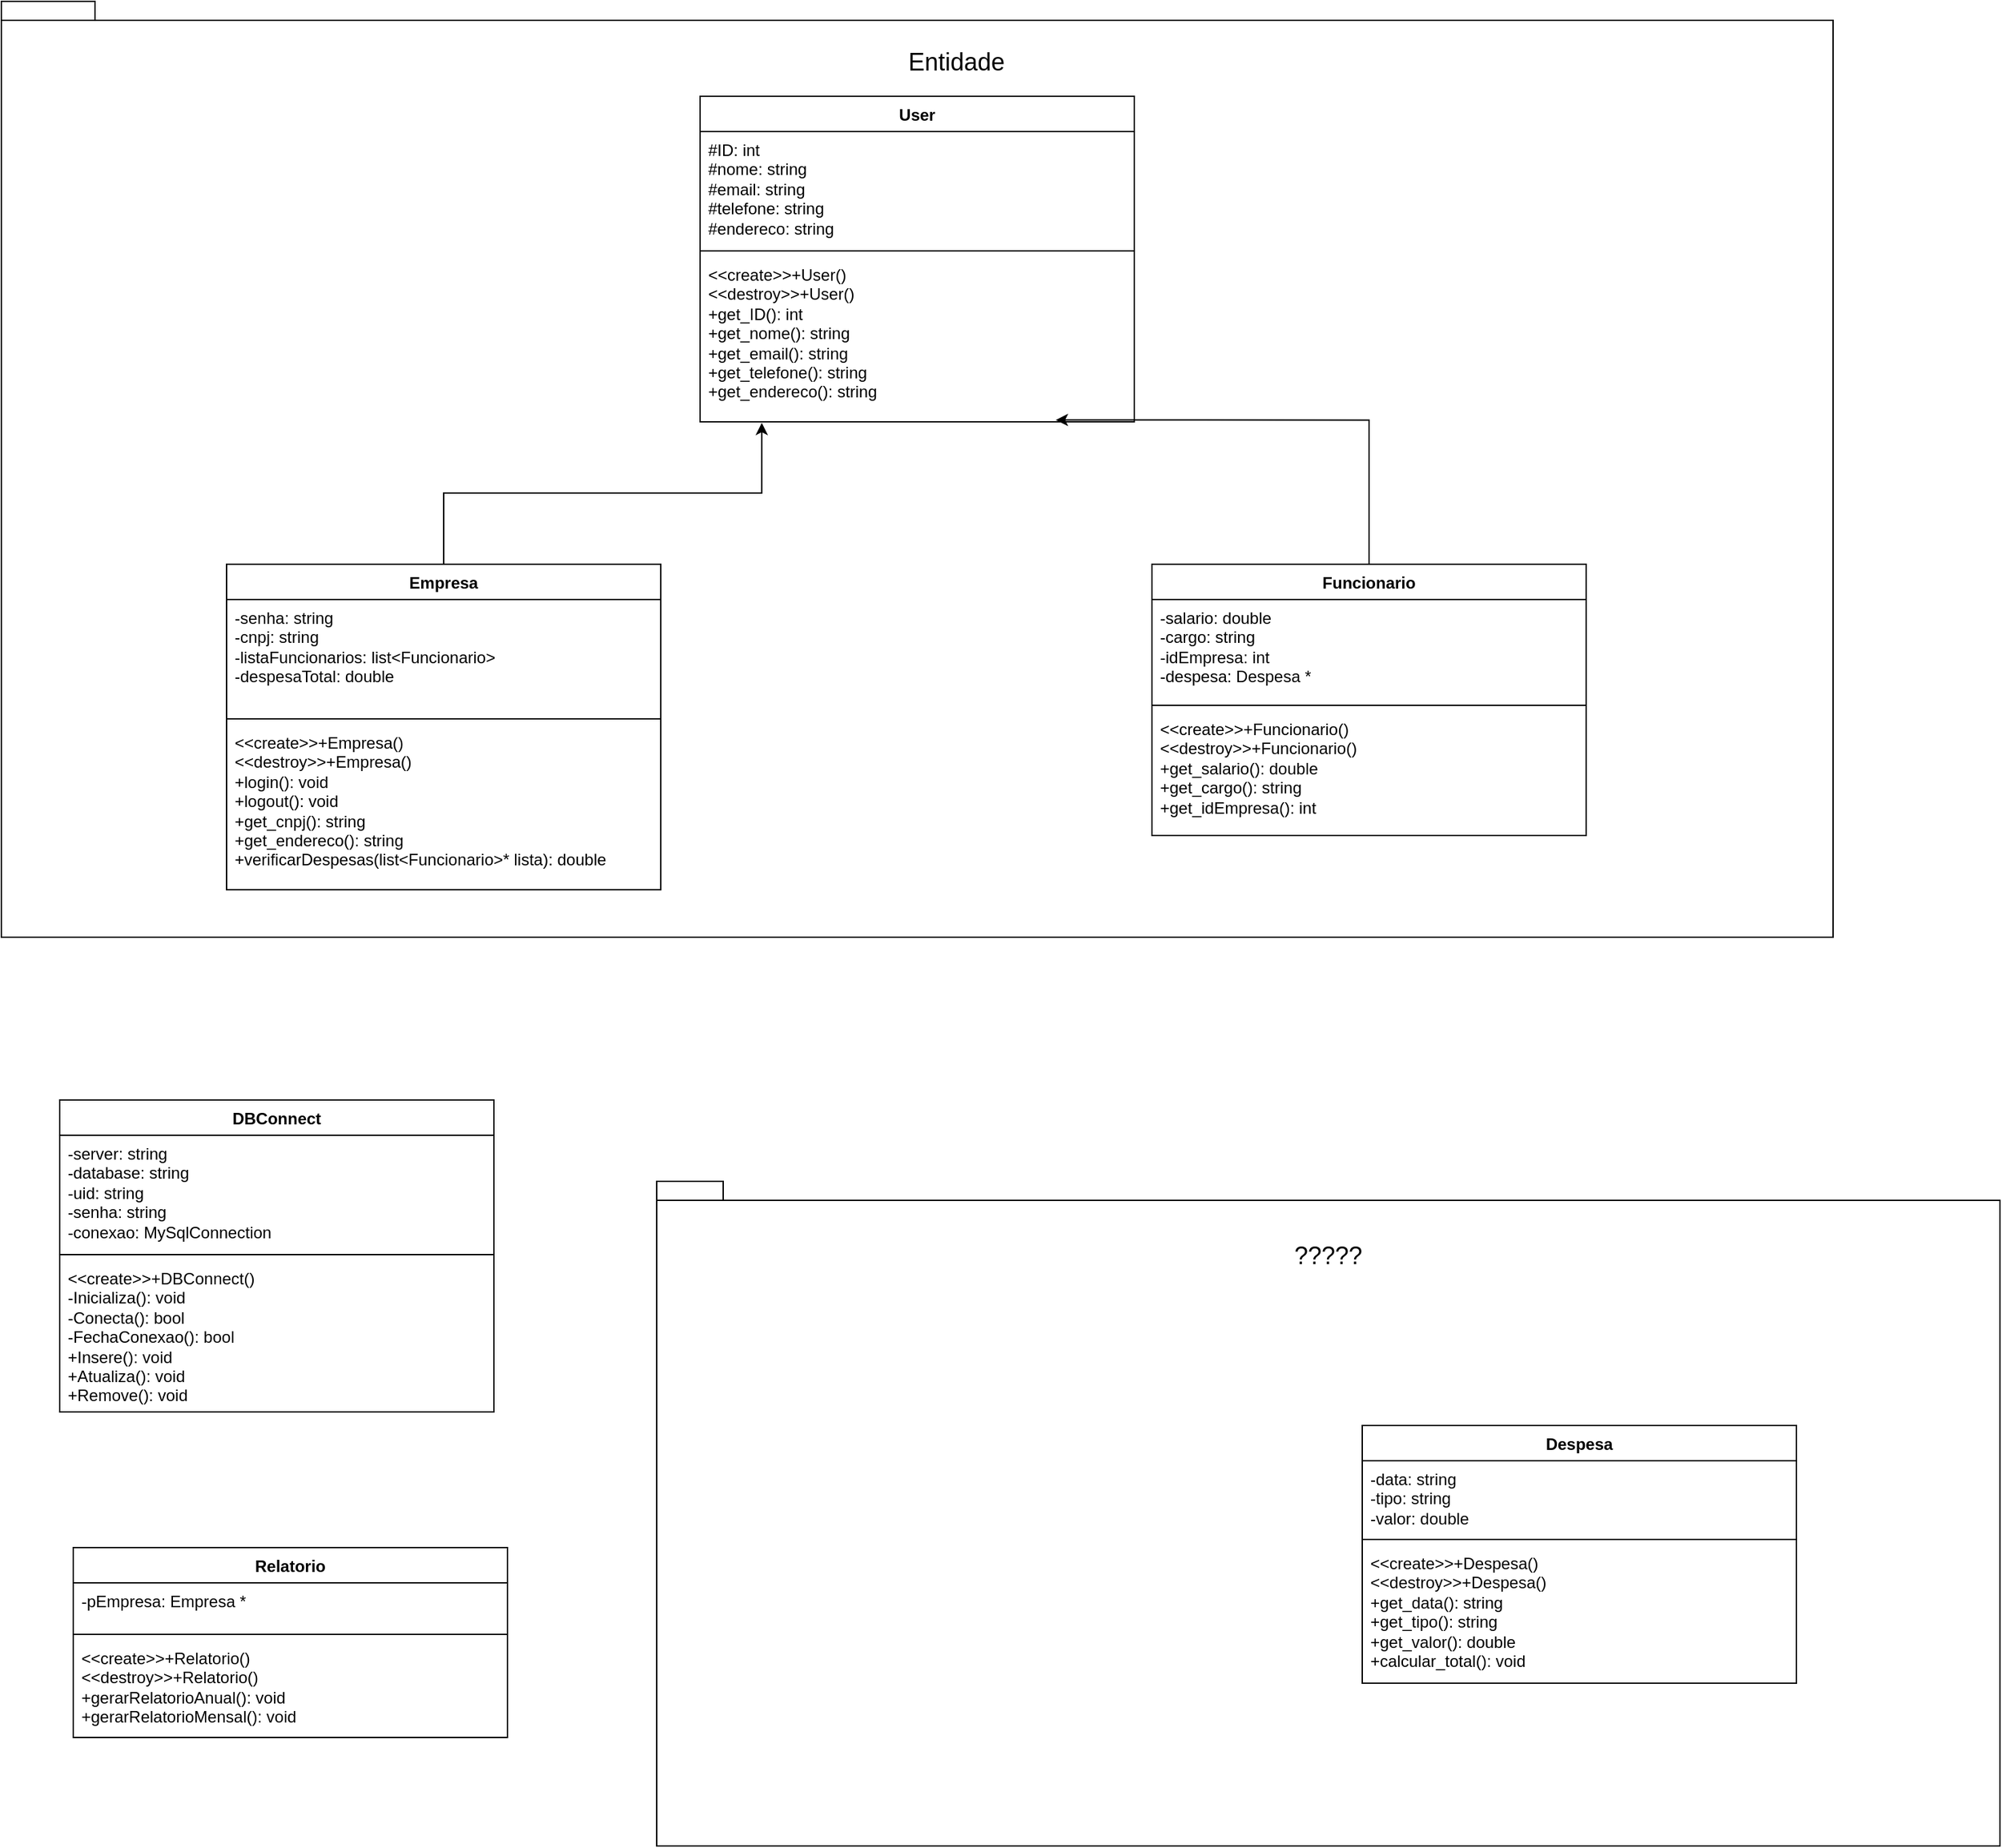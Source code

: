 <mxfile version="24.8.4">
  <diagram name="Página-1" id="xVppTYWSLuhgbpIBNBVG">
    <mxGraphModel dx="1290" dy="603" grid="1" gridSize="10" guides="1" tooltips="1" connect="1" arrows="1" fold="1" page="1" pageScale="1" pageWidth="827" pageHeight="1169" math="0" shadow="0">
      <root>
        <mxCell id="0" />
        <mxCell id="1" parent="0" />
        <mxCell id="wjM78Z9Hd9G8PXhaCGz0-3" value="" style="shape=folder;fontStyle=1;spacingTop=10;tabWidth=40;tabHeight=14;tabPosition=left;html=1;whiteSpace=wrap;" parent="1" vertex="1">
          <mxGeometry x="1020" y="920" width="990" height="490" as="geometry" />
        </mxCell>
        <mxCell id="wjM78Z9Hd9G8PXhaCGz0-1" value="" style="shape=folder;fontStyle=1;spacingTop=10;tabWidth=40;tabHeight=14;tabPosition=left;html=1;whiteSpace=wrap;" parent="1" vertex="1">
          <mxGeometry x="537" y="50" width="1350" height="690" as="geometry" />
        </mxCell>
        <mxCell id="4lN7bgh5_-2P6vui4onR-1" value="User" style="swimlane;fontStyle=1;align=center;verticalAlign=top;childLayout=stackLayout;horizontal=1;startSize=26;horizontalStack=0;resizeParent=1;resizeParentMax=0;resizeLast=0;collapsible=1;marginBottom=0;whiteSpace=wrap;html=1;" parent="1" vertex="1">
          <mxGeometry x="1052" y="120" width="320" height="240" as="geometry" />
        </mxCell>
        <mxCell id="4lN7bgh5_-2P6vui4onR-2" value="#ID: int&lt;div&gt;#nome: string&lt;/div&gt;&lt;div&gt;#email: string&lt;/div&gt;&lt;div&gt;#telefone: string&lt;/div&gt;&lt;div&gt;#endereco: string&lt;/div&gt;" style="text;strokeColor=none;fillColor=none;align=left;verticalAlign=top;spacingLeft=4;spacingRight=4;overflow=hidden;rotatable=0;points=[[0,0.5],[1,0.5]];portConstraint=eastwest;whiteSpace=wrap;html=1;" parent="4lN7bgh5_-2P6vui4onR-1" vertex="1">
          <mxGeometry y="26" width="320" height="84" as="geometry" />
        </mxCell>
        <mxCell id="4lN7bgh5_-2P6vui4onR-3" value="" style="line;strokeWidth=1;fillColor=none;align=left;verticalAlign=middle;spacingTop=-1;spacingLeft=3;spacingRight=3;rotatable=0;labelPosition=right;points=[];portConstraint=eastwest;strokeColor=inherit;" parent="4lN7bgh5_-2P6vui4onR-1" vertex="1">
          <mxGeometry y="110" width="320" height="8" as="geometry" />
        </mxCell>
        <mxCell id="4lN7bgh5_-2P6vui4onR-4" value="&lt;div&gt;&lt;span style=&quot;background-color: initial;&quot;&gt;&amp;lt;&amp;lt;create&amp;gt;&amp;gt;+User()&lt;/span&gt;&lt;/div&gt;&lt;div&gt;&lt;div&gt;&amp;lt;&amp;lt;destroy&amp;gt;&amp;gt;+User()&lt;/div&gt;&lt;/div&gt;+get_ID(): int&lt;div&gt;+get_nome(): string&lt;/div&gt;&lt;div&gt;+get_email(): string&lt;/div&gt;&lt;div&gt;+get_telefone(): string&lt;/div&gt;&lt;div&gt;+get_endereco(): string&lt;/div&gt;" style="text;strokeColor=none;fillColor=none;align=left;verticalAlign=top;spacingLeft=4;spacingRight=4;overflow=hidden;rotatable=0;points=[[0,0.5],[1,0.5]];portConstraint=eastwest;whiteSpace=wrap;html=1;" parent="4lN7bgh5_-2P6vui4onR-1" vertex="1">
          <mxGeometry y="118" width="320" height="122" as="geometry" />
        </mxCell>
        <mxCell id="4lN7bgh5_-2P6vui4onR-5" value="Empresa" style="swimlane;fontStyle=1;align=center;verticalAlign=top;childLayout=stackLayout;horizontal=1;startSize=26;horizontalStack=0;resizeParent=1;resizeParentMax=0;resizeLast=0;collapsible=1;marginBottom=0;whiteSpace=wrap;html=1;" parent="1" vertex="1">
          <mxGeometry x="703" y="465" width="320" height="240" as="geometry" />
        </mxCell>
        <mxCell id="4lN7bgh5_-2P6vui4onR-6" value="-senha: string&lt;div&gt;-cnpj: string&lt;/div&gt;&lt;div&gt;&lt;span style=&quot;background-color: initial;&quot;&gt;-listaFuncionarios: list&amp;lt;Funcionario&amp;gt;&lt;/span&gt;&lt;/div&gt;&lt;div&gt;-despesaTotal: double&lt;/div&gt;" style="text;strokeColor=none;fillColor=none;align=left;verticalAlign=top;spacingLeft=4;spacingRight=4;overflow=hidden;rotatable=0;points=[[0,0.5],[1,0.5]];portConstraint=eastwest;whiteSpace=wrap;html=1;" parent="4lN7bgh5_-2P6vui4onR-5" vertex="1">
          <mxGeometry y="26" width="320" height="84" as="geometry" />
        </mxCell>
        <mxCell id="4lN7bgh5_-2P6vui4onR-7" value="" style="line;strokeWidth=1;fillColor=none;align=left;verticalAlign=middle;spacingTop=-1;spacingLeft=3;spacingRight=3;rotatable=0;labelPosition=right;points=[];portConstraint=eastwest;strokeColor=inherit;" parent="4lN7bgh5_-2P6vui4onR-5" vertex="1">
          <mxGeometry y="110" width="320" height="8" as="geometry" />
        </mxCell>
        <mxCell id="4lN7bgh5_-2P6vui4onR-8" value="&lt;div&gt;&amp;lt;&amp;lt;create&amp;gt;&amp;gt;+Empresa()&lt;/div&gt;&lt;div&gt;&amp;lt;&amp;lt;destroy&amp;gt;&amp;gt;+Empresa()&lt;/div&gt;+login(): void&lt;div&gt;+logout(): void&lt;/div&gt;&lt;div&gt;&lt;div&gt;+get_cnpj(): string&lt;/div&gt;&lt;div&gt;&lt;div&gt;+get_endereco(): string&lt;/div&gt;&lt;div&gt;&lt;div&gt;+verificarDespesas(list&amp;lt;Funcionario&amp;gt;* lista): double&lt;/div&gt;&lt;/div&gt;&lt;/div&gt;&lt;/div&gt;" style="text;strokeColor=none;fillColor=none;align=left;verticalAlign=top;spacingLeft=4;spacingRight=4;overflow=hidden;rotatable=0;points=[[0,0.5],[1,0.5]];portConstraint=eastwest;whiteSpace=wrap;html=1;" parent="4lN7bgh5_-2P6vui4onR-5" vertex="1">
          <mxGeometry y="118" width="320" height="122" as="geometry" />
        </mxCell>
        <mxCell id="4lN7bgh5_-2P6vui4onR-14" value="Funcionario" style="swimlane;fontStyle=1;align=center;verticalAlign=top;childLayout=stackLayout;horizontal=1;startSize=26;horizontalStack=0;resizeParent=1;resizeParentMax=0;resizeLast=0;collapsible=1;marginBottom=0;whiteSpace=wrap;html=1;" parent="1" vertex="1">
          <mxGeometry x="1385" y="465" width="320" height="200" as="geometry" />
        </mxCell>
        <mxCell id="4lN7bgh5_-2P6vui4onR-15" value="-salario: double&lt;div&gt;-cargo: string&lt;/div&gt;&lt;div&gt;-idEmpresa: int&lt;/div&gt;&lt;div&gt;-despesa: Despesa *&lt;/div&gt;" style="text;strokeColor=none;fillColor=none;align=left;verticalAlign=top;spacingLeft=4;spacingRight=4;overflow=hidden;rotatable=0;points=[[0,0.5],[1,0.5]];portConstraint=eastwest;whiteSpace=wrap;html=1;" parent="4lN7bgh5_-2P6vui4onR-14" vertex="1">
          <mxGeometry y="26" width="320" height="74" as="geometry" />
        </mxCell>
        <mxCell id="4lN7bgh5_-2P6vui4onR-16" value="" style="line;strokeWidth=1;fillColor=none;align=left;verticalAlign=middle;spacingTop=-1;spacingLeft=3;spacingRight=3;rotatable=0;labelPosition=right;points=[];portConstraint=eastwest;strokeColor=inherit;" parent="4lN7bgh5_-2P6vui4onR-14" vertex="1">
          <mxGeometry y="100" width="320" height="8" as="geometry" />
        </mxCell>
        <mxCell id="4lN7bgh5_-2P6vui4onR-17" value="&lt;div&gt;&amp;lt;&amp;lt;create&amp;gt;&amp;gt;+Funcionario()&lt;/div&gt;&lt;div&gt;&amp;lt;&amp;lt;destroy&amp;gt;&amp;gt;+Funcionario()&lt;/div&gt;+get_salario(): double&lt;div&gt;+get_cargo(): string&lt;/div&gt;&lt;div&gt;+get_idEmpresa(): int&lt;/div&gt;" style="text;strokeColor=none;fillColor=none;align=left;verticalAlign=top;spacingLeft=4;spacingRight=4;overflow=hidden;rotatable=0;points=[[0,0.5],[1,0.5]];portConstraint=eastwest;whiteSpace=wrap;html=1;" parent="4lN7bgh5_-2P6vui4onR-14" vertex="1">
          <mxGeometry y="108" width="320" height="92" as="geometry" />
        </mxCell>
        <mxCell id="4lN7bgh5_-2P6vui4onR-22" style="edgeStyle=orthogonalEdgeStyle;rounded=0;orthogonalLoop=1;jettySize=auto;html=1;entryX=0.819;entryY=0.989;entryDx=0;entryDy=0;entryPerimeter=0;" parent="1" source="4lN7bgh5_-2P6vui4onR-14" target="4lN7bgh5_-2P6vui4onR-4" edge="1">
          <mxGeometry relative="1" as="geometry" />
        </mxCell>
        <mxCell id="4lN7bgh5_-2P6vui4onR-23" style="edgeStyle=orthogonalEdgeStyle;rounded=0;orthogonalLoop=1;jettySize=auto;html=1;entryX=0.142;entryY=1.006;entryDx=0;entryDy=0;entryPerimeter=0;" parent="1" source="4lN7bgh5_-2P6vui4onR-5" target="4lN7bgh5_-2P6vui4onR-4" edge="1">
          <mxGeometry relative="1" as="geometry" />
        </mxCell>
        <mxCell id="4lN7bgh5_-2P6vui4onR-24" value="Despesa" style="swimlane;fontStyle=1;align=center;verticalAlign=top;childLayout=stackLayout;horizontal=1;startSize=26;horizontalStack=0;resizeParent=1;resizeParentMax=0;resizeLast=0;collapsible=1;marginBottom=0;whiteSpace=wrap;html=1;" parent="1" vertex="1">
          <mxGeometry x="1540" y="1100" width="320" height="190" as="geometry" />
        </mxCell>
        <mxCell id="4lN7bgh5_-2P6vui4onR-25" value="-data: string&lt;div&gt;-tipo: string&lt;/div&gt;&lt;div&gt;-valor: double&lt;/div&gt;" style="text;strokeColor=none;fillColor=none;align=left;verticalAlign=top;spacingLeft=4;spacingRight=4;overflow=hidden;rotatable=0;points=[[0,0.5],[1,0.5]];portConstraint=eastwest;whiteSpace=wrap;html=1;" parent="4lN7bgh5_-2P6vui4onR-24" vertex="1">
          <mxGeometry y="26" width="320" height="54" as="geometry" />
        </mxCell>
        <mxCell id="4lN7bgh5_-2P6vui4onR-26" value="" style="line;strokeWidth=1;fillColor=none;align=left;verticalAlign=middle;spacingTop=-1;spacingLeft=3;spacingRight=3;rotatable=0;labelPosition=right;points=[];portConstraint=eastwest;strokeColor=inherit;" parent="4lN7bgh5_-2P6vui4onR-24" vertex="1">
          <mxGeometry y="80" width="320" height="8" as="geometry" />
        </mxCell>
        <mxCell id="4lN7bgh5_-2P6vui4onR-27" value="&lt;div&gt;&lt;div&gt;&amp;lt;&amp;lt;create&amp;gt;&amp;gt;+Despesa()&lt;/div&gt;&lt;div&gt;&amp;lt;&amp;lt;destroy&amp;gt;&amp;gt;+Despesa()&lt;/div&gt;&lt;/div&gt;+get_data(): string&lt;div&gt;+get_tipo(): string&lt;/div&gt;&lt;div&gt;+get_valor(): double&lt;/div&gt;&lt;div&gt;+calcular_total(): void&lt;/div&gt;" style="text;strokeColor=none;fillColor=none;align=left;verticalAlign=top;spacingLeft=4;spacingRight=4;overflow=hidden;rotatable=0;points=[[0,0.5],[1,0.5]];portConstraint=eastwest;whiteSpace=wrap;html=1;" parent="4lN7bgh5_-2P6vui4onR-24" vertex="1">
          <mxGeometry y="88" width="320" height="102" as="geometry" />
        </mxCell>
        <mxCell id="4lN7bgh5_-2P6vui4onR-28" value="DBConnect" style="swimlane;fontStyle=1;align=center;verticalAlign=top;childLayout=stackLayout;horizontal=1;startSize=26;horizontalStack=0;resizeParent=1;resizeParentMax=0;resizeLast=0;collapsible=1;marginBottom=0;whiteSpace=wrap;html=1;" parent="1" vertex="1">
          <mxGeometry x="580" y="860" width="320" height="230" as="geometry" />
        </mxCell>
        <mxCell id="4lN7bgh5_-2P6vui4onR-29" value="-server: string&lt;div&gt;-database: string&lt;/div&gt;&lt;div&gt;-uid: string&lt;/div&gt;&lt;div&gt;&lt;div&gt;-senha: string&lt;/div&gt;&lt;div&gt;&lt;div&gt;-conexao: MySqlConnection&lt;/div&gt;&lt;div&gt;&lt;br&gt;&lt;/div&gt;&lt;/div&gt;&lt;/div&gt;&lt;div&gt;&lt;br&gt;&lt;/div&gt;" style="text;strokeColor=none;fillColor=none;align=left;verticalAlign=top;spacingLeft=4;spacingRight=4;overflow=hidden;rotatable=0;points=[[0,0.5],[1,0.5]];portConstraint=eastwest;whiteSpace=wrap;html=1;" parent="4lN7bgh5_-2P6vui4onR-28" vertex="1">
          <mxGeometry y="26" width="320" height="84" as="geometry" />
        </mxCell>
        <mxCell id="4lN7bgh5_-2P6vui4onR-30" value="" style="line;strokeWidth=1;fillColor=none;align=left;verticalAlign=middle;spacingTop=-1;spacingLeft=3;spacingRight=3;rotatable=0;labelPosition=right;points=[];portConstraint=eastwest;strokeColor=inherit;" parent="4lN7bgh5_-2P6vui4onR-28" vertex="1">
          <mxGeometry y="110" width="320" height="8" as="geometry" />
        </mxCell>
        <mxCell id="4lN7bgh5_-2P6vui4onR-31" value="&lt;div&gt;&amp;lt;&amp;lt;create&amp;gt;&amp;gt;+DBConnect()&lt;/div&gt;-Inicializa(): void&lt;div&gt;-Conecta(): bool&lt;/div&gt;&lt;div&gt;-FechaConexao(): bool&lt;/div&gt;&lt;div&gt;+Insere(): void&lt;div&gt;+Atualiza(): void&lt;/div&gt;&lt;div&gt;+Remove(): void&lt;/div&gt;&lt;/div&gt;" style="text;strokeColor=none;fillColor=none;align=left;verticalAlign=top;spacingLeft=4;spacingRight=4;overflow=hidden;rotatable=0;points=[[0,0.5],[1,0.5]];portConstraint=eastwest;whiteSpace=wrap;html=1;" parent="4lN7bgh5_-2P6vui4onR-28" vertex="1">
          <mxGeometry y="118" width="320" height="112" as="geometry" />
        </mxCell>
        <mxCell id="4lN7bgh5_-2P6vui4onR-32" value="Relatorio" style="swimlane;fontStyle=1;align=center;verticalAlign=top;childLayout=stackLayout;horizontal=1;startSize=26;horizontalStack=0;resizeParent=1;resizeParentMax=0;resizeLast=0;collapsible=1;marginBottom=0;whiteSpace=wrap;html=1;" parent="1" vertex="1">
          <mxGeometry x="590" y="1190" width="320" height="140" as="geometry" />
        </mxCell>
        <mxCell id="4lN7bgh5_-2P6vui4onR-33" value="&lt;div&gt;-pEmpresa: Empresa *&lt;/div&gt;" style="text;strokeColor=none;fillColor=none;align=left;verticalAlign=top;spacingLeft=4;spacingRight=4;overflow=hidden;rotatable=0;points=[[0,0.5],[1,0.5]];portConstraint=eastwest;whiteSpace=wrap;html=1;" parent="4lN7bgh5_-2P6vui4onR-32" vertex="1">
          <mxGeometry y="26" width="320" height="34" as="geometry" />
        </mxCell>
        <mxCell id="4lN7bgh5_-2P6vui4onR-34" value="" style="line;strokeWidth=1;fillColor=none;align=left;verticalAlign=middle;spacingTop=-1;spacingLeft=3;spacingRight=3;rotatable=0;labelPosition=right;points=[];portConstraint=eastwest;strokeColor=inherit;" parent="4lN7bgh5_-2P6vui4onR-32" vertex="1">
          <mxGeometry y="60" width="320" height="8" as="geometry" />
        </mxCell>
        <mxCell id="4lN7bgh5_-2P6vui4onR-35" value="&lt;div&gt;&lt;div&gt;&amp;lt;&amp;lt;create&amp;gt;&amp;gt;+Relatorio()&lt;/div&gt;&lt;div&gt;&amp;lt;&amp;lt;destroy&amp;gt;&amp;gt;+Relatorio()&lt;/div&gt;&lt;/div&gt;+gerarRelatorioAnual(): void&lt;div&gt;+gerarRelatorioMensal(): void&lt;/div&gt;" style="text;strokeColor=none;fillColor=none;align=left;verticalAlign=top;spacingLeft=4;spacingRight=4;overflow=hidden;rotatable=0;points=[[0,0.5],[1,0.5]];portConstraint=eastwest;whiteSpace=wrap;html=1;" parent="4lN7bgh5_-2P6vui4onR-32" vertex="1">
          <mxGeometry y="68" width="320" height="72" as="geometry" />
        </mxCell>
        <mxCell id="wjM78Z9Hd9G8PXhaCGz0-2" value="&lt;font style=&quot;font-size: 18px;&quot;&gt;Entidade&lt;/font&gt;" style="text;html=1;align=center;verticalAlign=middle;whiteSpace=wrap;rounded=0;" parent="1" vertex="1">
          <mxGeometry x="1051" y="80" width="380" height="30" as="geometry" />
        </mxCell>
        <mxCell id="wjM78Z9Hd9G8PXhaCGz0-4" value="&lt;font style=&quot;font-size: 18px;&quot;&gt;?????&lt;/font&gt;" style="text;html=1;align=center;verticalAlign=middle;whiteSpace=wrap;rounded=0;" parent="1" vertex="1">
          <mxGeometry x="1325" y="960" width="380" height="30" as="geometry" />
        </mxCell>
      </root>
    </mxGraphModel>
  </diagram>
</mxfile>
